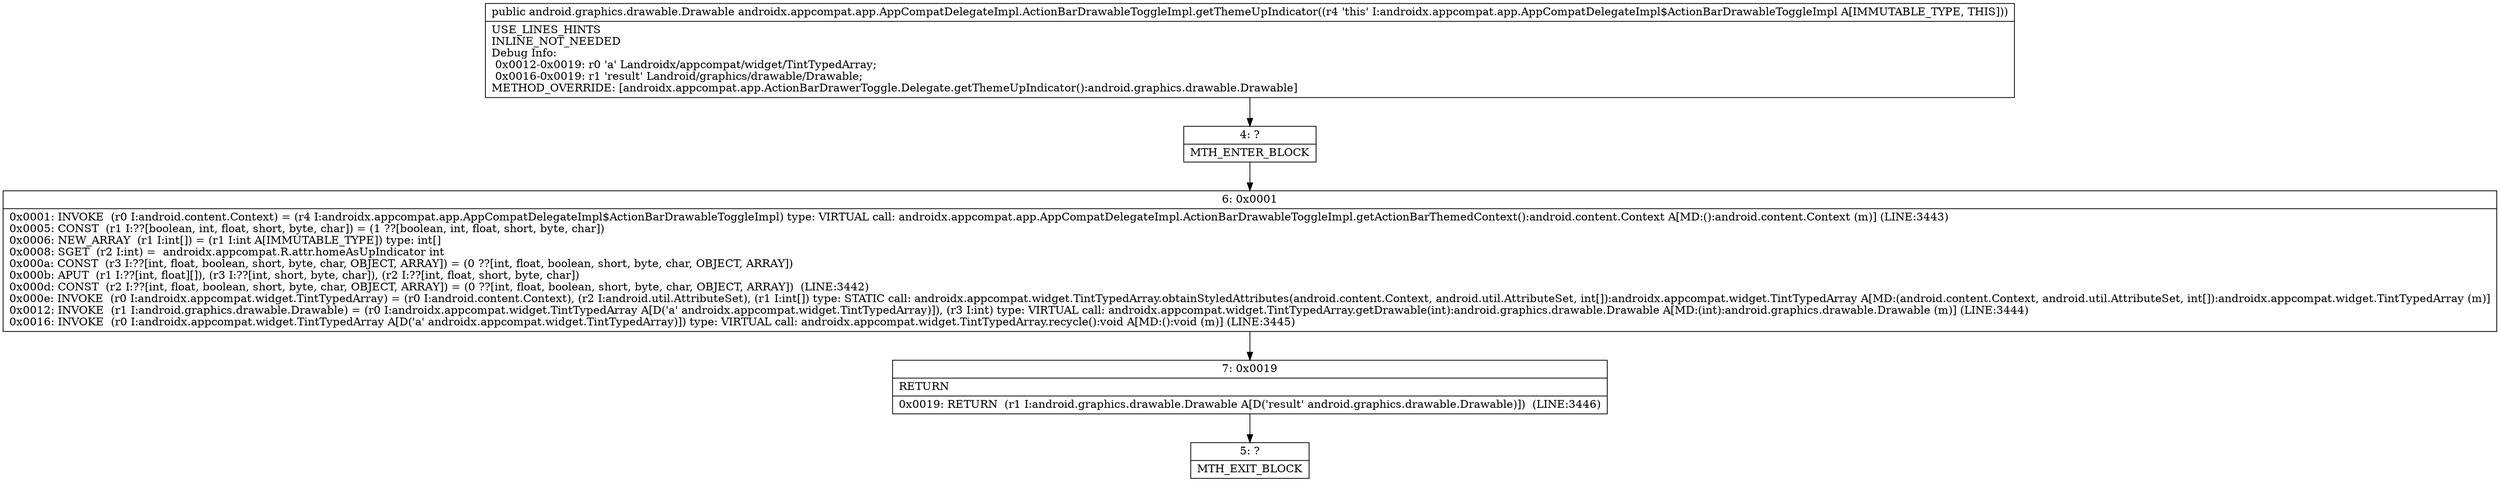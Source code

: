 digraph "CFG forandroidx.appcompat.app.AppCompatDelegateImpl.ActionBarDrawableToggleImpl.getThemeUpIndicator()Landroid\/graphics\/drawable\/Drawable;" {
Node_4 [shape=record,label="{4\:\ ?|MTH_ENTER_BLOCK\l}"];
Node_6 [shape=record,label="{6\:\ 0x0001|0x0001: INVOKE  (r0 I:android.content.Context) = (r4 I:androidx.appcompat.app.AppCompatDelegateImpl$ActionBarDrawableToggleImpl) type: VIRTUAL call: androidx.appcompat.app.AppCompatDelegateImpl.ActionBarDrawableToggleImpl.getActionBarThemedContext():android.content.Context A[MD:():android.content.Context (m)] (LINE:3443)\l0x0005: CONST  (r1 I:??[boolean, int, float, short, byte, char]) = (1 ??[boolean, int, float, short, byte, char]) \l0x0006: NEW_ARRAY  (r1 I:int[]) = (r1 I:int A[IMMUTABLE_TYPE]) type: int[] \l0x0008: SGET  (r2 I:int) =  androidx.appcompat.R.attr.homeAsUpIndicator int \l0x000a: CONST  (r3 I:??[int, float, boolean, short, byte, char, OBJECT, ARRAY]) = (0 ??[int, float, boolean, short, byte, char, OBJECT, ARRAY]) \l0x000b: APUT  (r1 I:??[int, float][]), (r3 I:??[int, short, byte, char]), (r2 I:??[int, float, short, byte, char]) \l0x000d: CONST  (r2 I:??[int, float, boolean, short, byte, char, OBJECT, ARRAY]) = (0 ??[int, float, boolean, short, byte, char, OBJECT, ARRAY])  (LINE:3442)\l0x000e: INVOKE  (r0 I:androidx.appcompat.widget.TintTypedArray) = (r0 I:android.content.Context), (r2 I:android.util.AttributeSet), (r1 I:int[]) type: STATIC call: androidx.appcompat.widget.TintTypedArray.obtainStyledAttributes(android.content.Context, android.util.AttributeSet, int[]):androidx.appcompat.widget.TintTypedArray A[MD:(android.content.Context, android.util.AttributeSet, int[]):androidx.appcompat.widget.TintTypedArray (m)]\l0x0012: INVOKE  (r1 I:android.graphics.drawable.Drawable) = (r0 I:androidx.appcompat.widget.TintTypedArray A[D('a' androidx.appcompat.widget.TintTypedArray)]), (r3 I:int) type: VIRTUAL call: androidx.appcompat.widget.TintTypedArray.getDrawable(int):android.graphics.drawable.Drawable A[MD:(int):android.graphics.drawable.Drawable (m)] (LINE:3444)\l0x0016: INVOKE  (r0 I:androidx.appcompat.widget.TintTypedArray A[D('a' androidx.appcompat.widget.TintTypedArray)]) type: VIRTUAL call: androidx.appcompat.widget.TintTypedArray.recycle():void A[MD:():void (m)] (LINE:3445)\l}"];
Node_7 [shape=record,label="{7\:\ 0x0019|RETURN\l|0x0019: RETURN  (r1 I:android.graphics.drawable.Drawable A[D('result' android.graphics.drawable.Drawable)])  (LINE:3446)\l}"];
Node_5 [shape=record,label="{5\:\ ?|MTH_EXIT_BLOCK\l}"];
MethodNode[shape=record,label="{public android.graphics.drawable.Drawable androidx.appcompat.app.AppCompatDelegateImpl.ActionBarDrawableToggleImpl.getThemeUpIndicator((r4 'this' I:androidx.appcompat.app.AppCompatDelegateImpl$ActionBarDrawableToggleImpl A[IMMUTABLE_TYPE, THIS]))  | USE_LINES_HINTS\lINLINE_NOT_NEEDED\lDebug Info:\l  0x0012\-0x0019: r0 'a' Landroidx\/appcompat\/widget\/TintTypedArray;\l  0x0016\-0x0019: r1 'result' Landroid\/graphics\/drawable\/Drawable;\lMETHOD_OVERRIDE: [androidx.appcompat.app.ActionBarDrawerToggle.Delegate.getThemeUpIndicator():android.graphics.drawable.Drawable]\l}"];
MethodNode -> Node_4;Node_4 -> Node_6;
Node_6 -> Node_7;
Node_7 -> Node_5;
}

